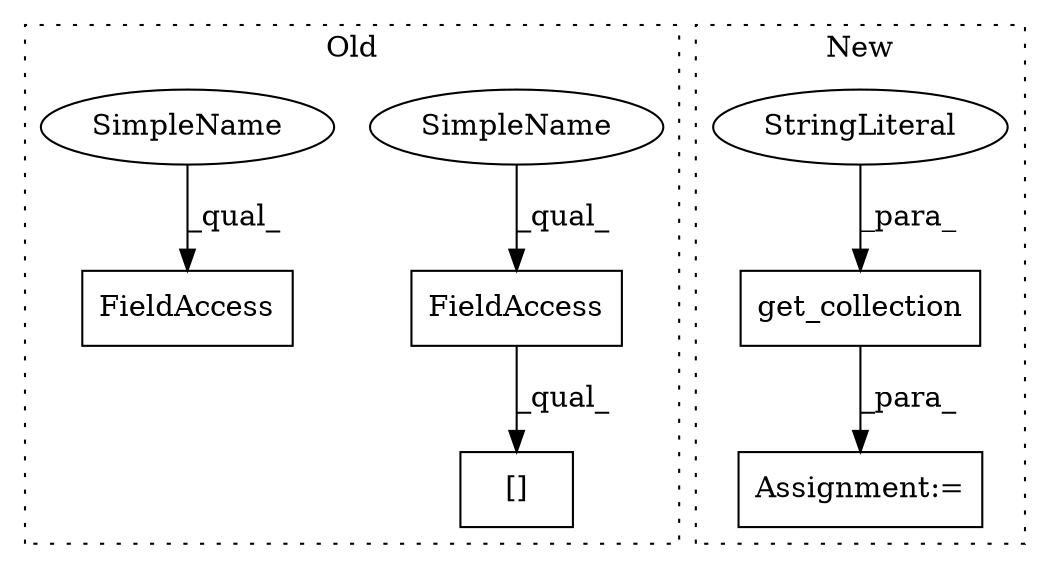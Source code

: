 digraph G {
subgraph cluster0 {
1 [label="[]" a="2" s="5034,5063" l="24,1" shape="box"];
4 [label="FieldAccess" a="22" s="5034" l="23" shape="box"];
6 [label="FieldAccess" a="22" s="4960" l="21" shape="box"];
7 [label="SimpleName" a="42" s="5034" l="4" shape="ellipse"];
8 [label="SimpleName" a="42" s="4960" l="4" shape="ellipse"];
label = "Old";
style="dotted";
}
subgraph cluster1 {
2 [label="get_collection" a="32" s="3879,3911" l="15,1" shape="box"];
3 [label="Assignment:=" a="7" s="3867" l="1" shape="box"];
5 [label="StringLiteral" a="45" s="3894" l="17" shape="ellipse"];
label = "New";
style="dotted";
}
2 -> 3 [label="_para_"];
4 -> 1 [label="_qual_"];
5 -> 2 [label="_para_"];
7 -> 4 [label="_qual_"];
8 -> 6 [label="_qual_"];
}